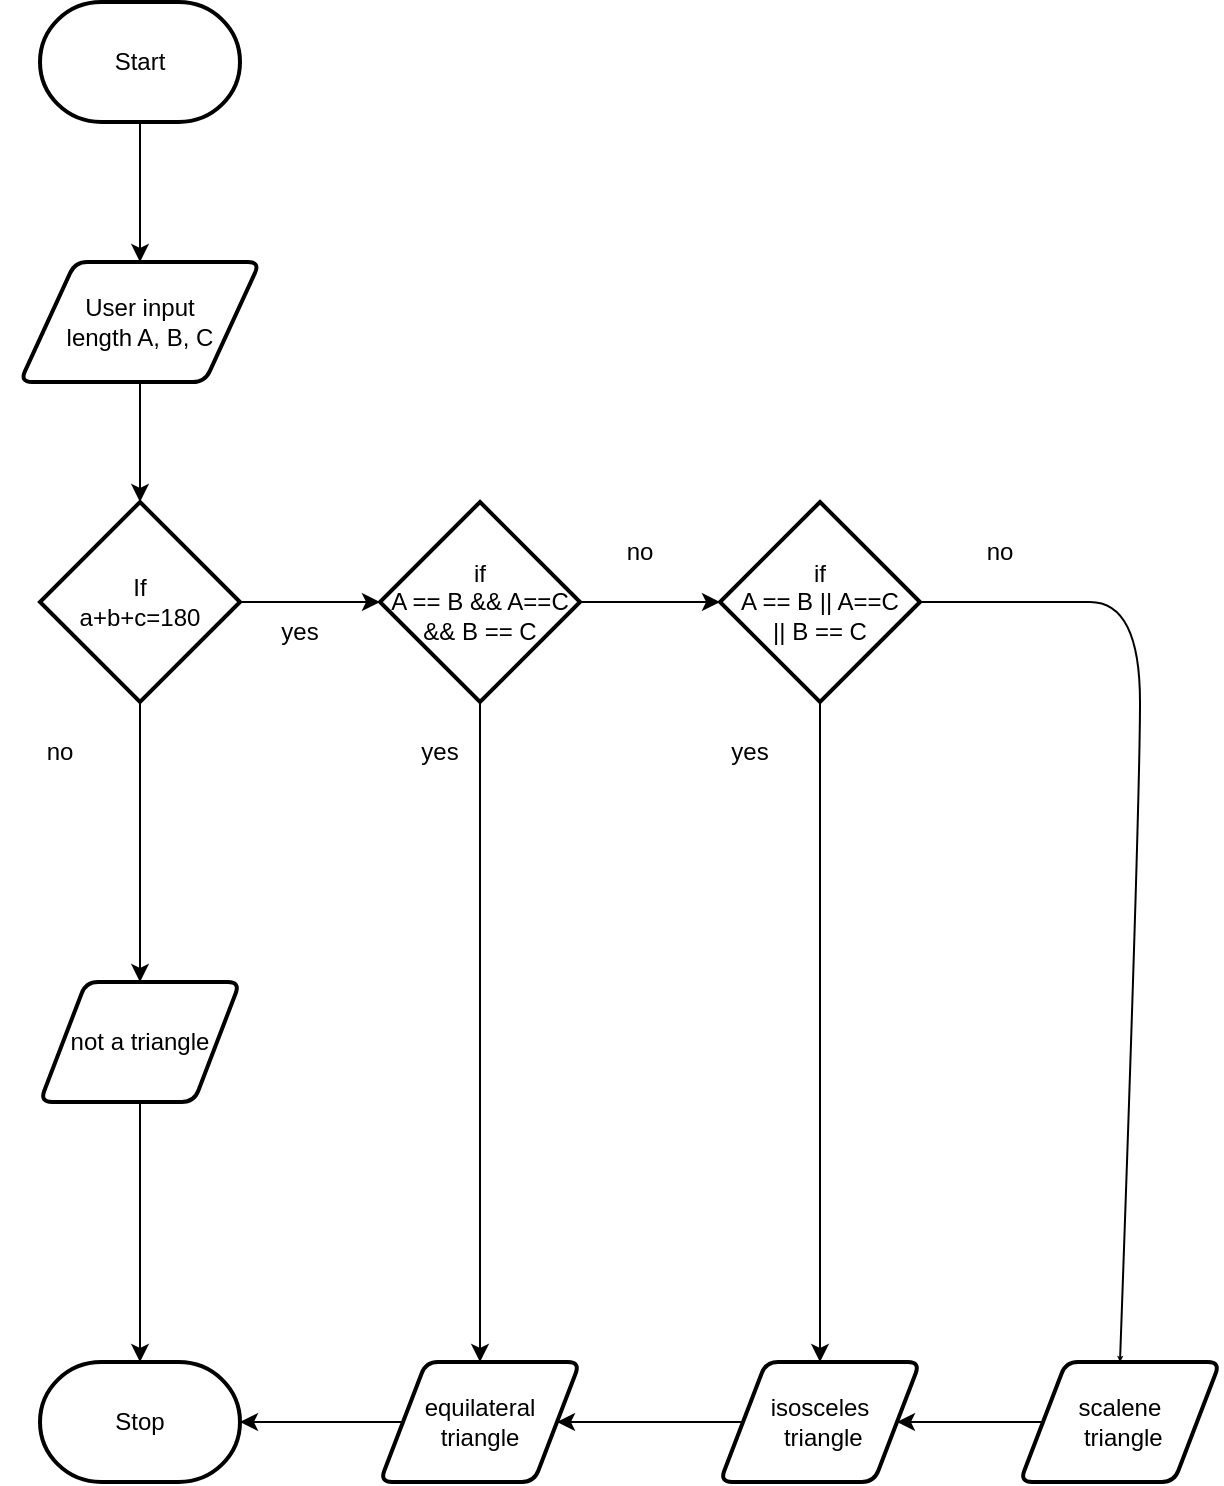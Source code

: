 <mxfile>
    <diagram id="JfVRSOBiulI3tmk5Pnv9" name="Page-1">
        <mxGraphModel dx="594" dy="1661" grid="1" gridSize="10" guides="1" tooltips="1" connect="1" arrows="1" fold="1" page="1" pageScale="1" pageWidth="850" pageHeight="1100" math="0" shadow="0">
            <root>
                <mxCell id="0"/>
                <mxCell id="1" parent="0"/>
                <mxCell id="4" style="edgeStyle=none;html=1;entryX=0.5;entryY=0;entryDx=0;entryDy=0;" parent="1" source="2" target="35" edge="1">
                    <mxGeometry relative="1" as="geometry">
                        <mxPoint x="150" as="targetPoint"/>
                    </mxGeometry>
                </mxCell>
                <mxCell id="2" value="Start" style="strokeWidth=2;html=1;shape=mxgraph.flowchart.terminator;whiteSpace=wrap;" parent="1" vertex="1">
                    <mxGeometry x="100" y="-130" width="100" height="60" as="geometry"/>
                </mxCell>
                <mxCell id="6" style="edgeStyle=none;html=1;entryX=0;entryY=0.5;entryDx=0;entryDy=0;entryPerimeter=0;" parent="1" source="3" target="5" edge="1">
                    <mxGeometry relative="1" as="geometry"/>
                </mxCell>
                <mxCell id="9" style="edgeStyle=none;html=1;" parent="1" source="3" target="8" edge="1">
                    <mxGeometry relative="1" as="geometry"/>
                </mxCell>
                <mxCell id="3" value="If&lt;br&gt;a+b+c=180" style="strokeWidth=2;html=1;shape=mxgraph.flowchart.decision;whiteSpace=wrap;" parent="1" vertex="1">
                    <mxGeometry x="100" y="120" width="100" height="100" as="geometry"/>
                </mxCell>
                <mxCell id="11" style="edgeStyle=none;html=1;entryX=0.5;entryY=0;entryDx=0;entryDy=0;" parent="1" source="5" target="12" edge="1">
                    <mxGeometry relative="1" as="geometry">
                        <mxPoint x="320" y="360" as="targetPoint"/>
                    </mxGeometry>
                </mxCell>
                <mxCell id="14" style="edgeStyle=none;html=1;entryX=0;entryY=0.5;entryDx=0;entryDy=0;entryPerimeter=0;" parent="1" source="5" target="13" edge="1">
                    <mxGeometry relative="1" as="geometry"/>
                </mxCell>
                <mxCell id="5" value="if&lt;br&gt;A == B &amp;amp;&amp;amp; A==C&lt;br&gt;&amp;amp;&amp;amp; B == C" style="strokeWidth=2;html=1;shape=mxgraph.flowchart.decision;whiteSpace=wrap;" parent="1" vertex="1">
                    <mxGeometry x="270" y="120" width="100" height="100" as="geometry"/>
                </mxCell>
                <mxCell id="7" value="Stop" style="strokeWidth=2;html=1;shape=mxgraph.flowchart.terminator;whiteSpace=wrap;" parent="1" vertex="1">
                    <mxGeometry x="100" y="550" width="100" height="60" as="geometry"/>
                </mxCell>
                <mxCell id="10" style="edgeStyle=none;html=1;entryX=0.5;entryY=0;entryDx=0;entryDy=0;entryPerimeter=0;" parent="1" source="8" target="7" edge="1">
                    <mxGeometry relative="1" as="geometry"/>
                </mxCell>
                <mxCell id="8" value="not a triangle" style="shape=parallelogram;html=1;strokeWidth=2;perimeter=parallelogramPerimeter;whiteSpace=wrap;rounded=1;arcSize=12;size=0.23;" parent="1" vertex="1">
                    <mxGeometry x="100" y="360" width="100" height="60" as="geometry"/>
                </mxCell>
                <mxCell id="18" style="edgeStyle=none;html=1;" parent="1" source="12" target="7" edge="1">
                    <mxGeometry relative="1" as="geometry"/>
                </mxCell>
                <mxCell id="12" value="equilateral triangle" style="shape=parallelogram;html=1;strokeWidth=2;perimeter=parallelogramPerimeter;whiteSpace=wrap;rounded=1;arcSize=12;size=0.23;" parent="1" vertex="1">
                    <mxGeometry x="270" y="550" width="100" height="60" as="geometry"/>
                </mxCell>
                <mxCell id="16" style="edgeStyle=none;html=1;" parent="1" source="13" target="15" edge="1">
                    <mxGeometry relative="1" as="geometry"/>
                </mxCell>
                <mxCell id="13" value="if&lt;br&gt;A == B || A==C&lt;br&gt;|| B == C" style="strokeWidth=2;html=1;shape=mxgraph.flowchart.decision;whiteSpace=wrap;" parent="1" vertex="1">
                    <mxGeometry x="440" y="120" width="100" height="100" as="geometry"/>
                </mxCell>
                <mxCell id="17" style="edgeStyle=none;html=1;entryX=1;entryY=0.5;entryDx=0;entryDy=0;" parent="1" source="15" target="12" edge="1">
                    <mxGeometry relative="1" as="geometry"/>
                </mxCell>
                <mxCell id="15" value="isosceles&lt;br&gt;&amp;nbsp;triangle" style="shape=parallelogram;html=1;strokeWidth=2;perimeter=parallelogramPerimeter;whiteSpace=wrap;rounded=1;arcSize=12;size=0.23;" parent="1" vertex="1">
                    <mxGeometry x="440" y="550" width="100" height="60" as="geometry"/>
                </mxCell>
                <mxCell id="24" value="yes" style="text;html=1;strokeColor=none;fillColor=none;align=center;verticalAlign=middle;whiteSpace=wrap;rounded=0;" parent="1" vertex="1">
                    <mxGeometry x="200" y="170" width="60" height="30" as="geometry"/>
                </mxCell>
                <mxCell id="26" value="yes" style="text;html=1;strokeColor=none;fillColor=none;align=center;verticalAlign=middle;whiteSpace=wrap;rounded=0;" parent="1" vertex="1">
                    <mxGeometry x="270" y="230" width="60" height="30" as="geometry"/>
                </mxCell>
                <mxCell id="27" value="no" style="text;html=1;strokeColor=none;fillColor=none;align=center;verticalAlign=middle;whiteSpace=wrap;rounded=0;" parent="1" vertex="1">
                    <mxGeometry x="370" y="130" width="60" height="30" as="geometry"/>
                </mxCell>
                <mxCell id="31" style="edgeStyle=none;html=1;" parent="1" source="28" target="15" edge="1">
                    <mxGeometry relative="1" as="geometry"/>
                </mxCell>
                <mxCell id="28" value="scalene&lt;br&gt;&amp;nbsp;triangle" style="shape=parallelogram;html=1;strokeWidth=2;perimeter=parallelogramPerimeter;whiteSpace=wrap;rounded=1;arcSize=12;size=0.23;" parent="1" vertex="1">
                    <mxGeometry x="590" y="550" width="100" height="60" as="geometry"/>
                </mxCell>
                <mxCell id="30" value="" style="curved=1;endArrow=classic;html=1;exitX=1;exitY=0.5;exitDx=0;exitDy=0;exitPerimeter=0;endSize=0;entryX=0.5;entryY=0;entryDx=0;entryDy=0;" parent="1" source="13" target="28" edge="1">
                    <mxGeometry width="50" height="50" relative="1" as="geometry">
                        <mxPoint x="540" y="160" as="sourcePoint"/>
                        <mxPoint x="630" y="540" as="targetPoint"/>
                        <Array as="points">
                            <mxPoint x="600" y="170"/>
                            <mxPoint x="650" y="170"/>
                            <mxPoint x="650" y="270"/>
                        </Array>
                    </mxGeometry>
                </mxCell>
                <mxCell id="32" value="no" style="text;html=1;strokeColor=none;fillColor=none;align=center;verticalAlign=middle;whiteSpace=wrap;rounded=0;" parent="1" vertex="1">
                    <mxGeometry x="550" y="130" width="60" height="30" as="geometry"/>
                </mxCell>
                <mxCell id="33" value="yes" style="text;html=1;strokeColor=none;fillColor=none;align=center;verticalAlign=middle;whiteSpace=wrap;rounded=0;" parent="1" vertex="1">
                    <mxGeometry x="425" y="230" width="60" height="30" as="geometry"/>
                </mxCell>
                <mxCell id="34" value="no" style="text;html=1;strokeColor=none;fillColor=none;align=center;verticalAlign=middle;whiteSpace=wrap;rounded=0;" parent="1" vertex="1">
                    <mxGeometry x="80" y="230" width="60" height="30" as="geometry"/>
                </mxCell>
                <mxCell id="36" style="edgeStyle=none;html=1;entryX=0.5;entryY=0;entryDx=0;entryDy=0;entryPerimeter=0;" edge="1" parent="1" source="35" target="3">
                    <mxGeometry relative="1" as="geometry"/>
                </mxCell>
                <mxCell id="35" value="User input&lt;br&gt;length A, B, C" style="shape=parallelogram;html=1;strokeWidth=2;perimeter=parallelogramPerimeter;whiteSpace=wrap;rounded=1;arcSize=12;size=0.23;" vertex="1" parent="1">
                    <mxGeometry x="90" width="120" height="60" as="geometry"/>
                </mxCell>
            </root>
        </mxGraphModel>
    </diagram>
</mxfile>